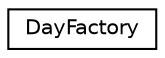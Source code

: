 digraph "Graphical Class Hierarchy"
{
  edge [fontname="Helvetica",fontsize="10",labelfontname="Helvetica",labelfontsize="10"];
  node [fontname="Helvetica",fontsize="10",shape=record];
  rankdir="LR";
  Node0 [label="DayFactory",height=0.2,width=0.4,color="black", fillcolor="white", style="filled",URL="$classDayFactory.html"];
}
